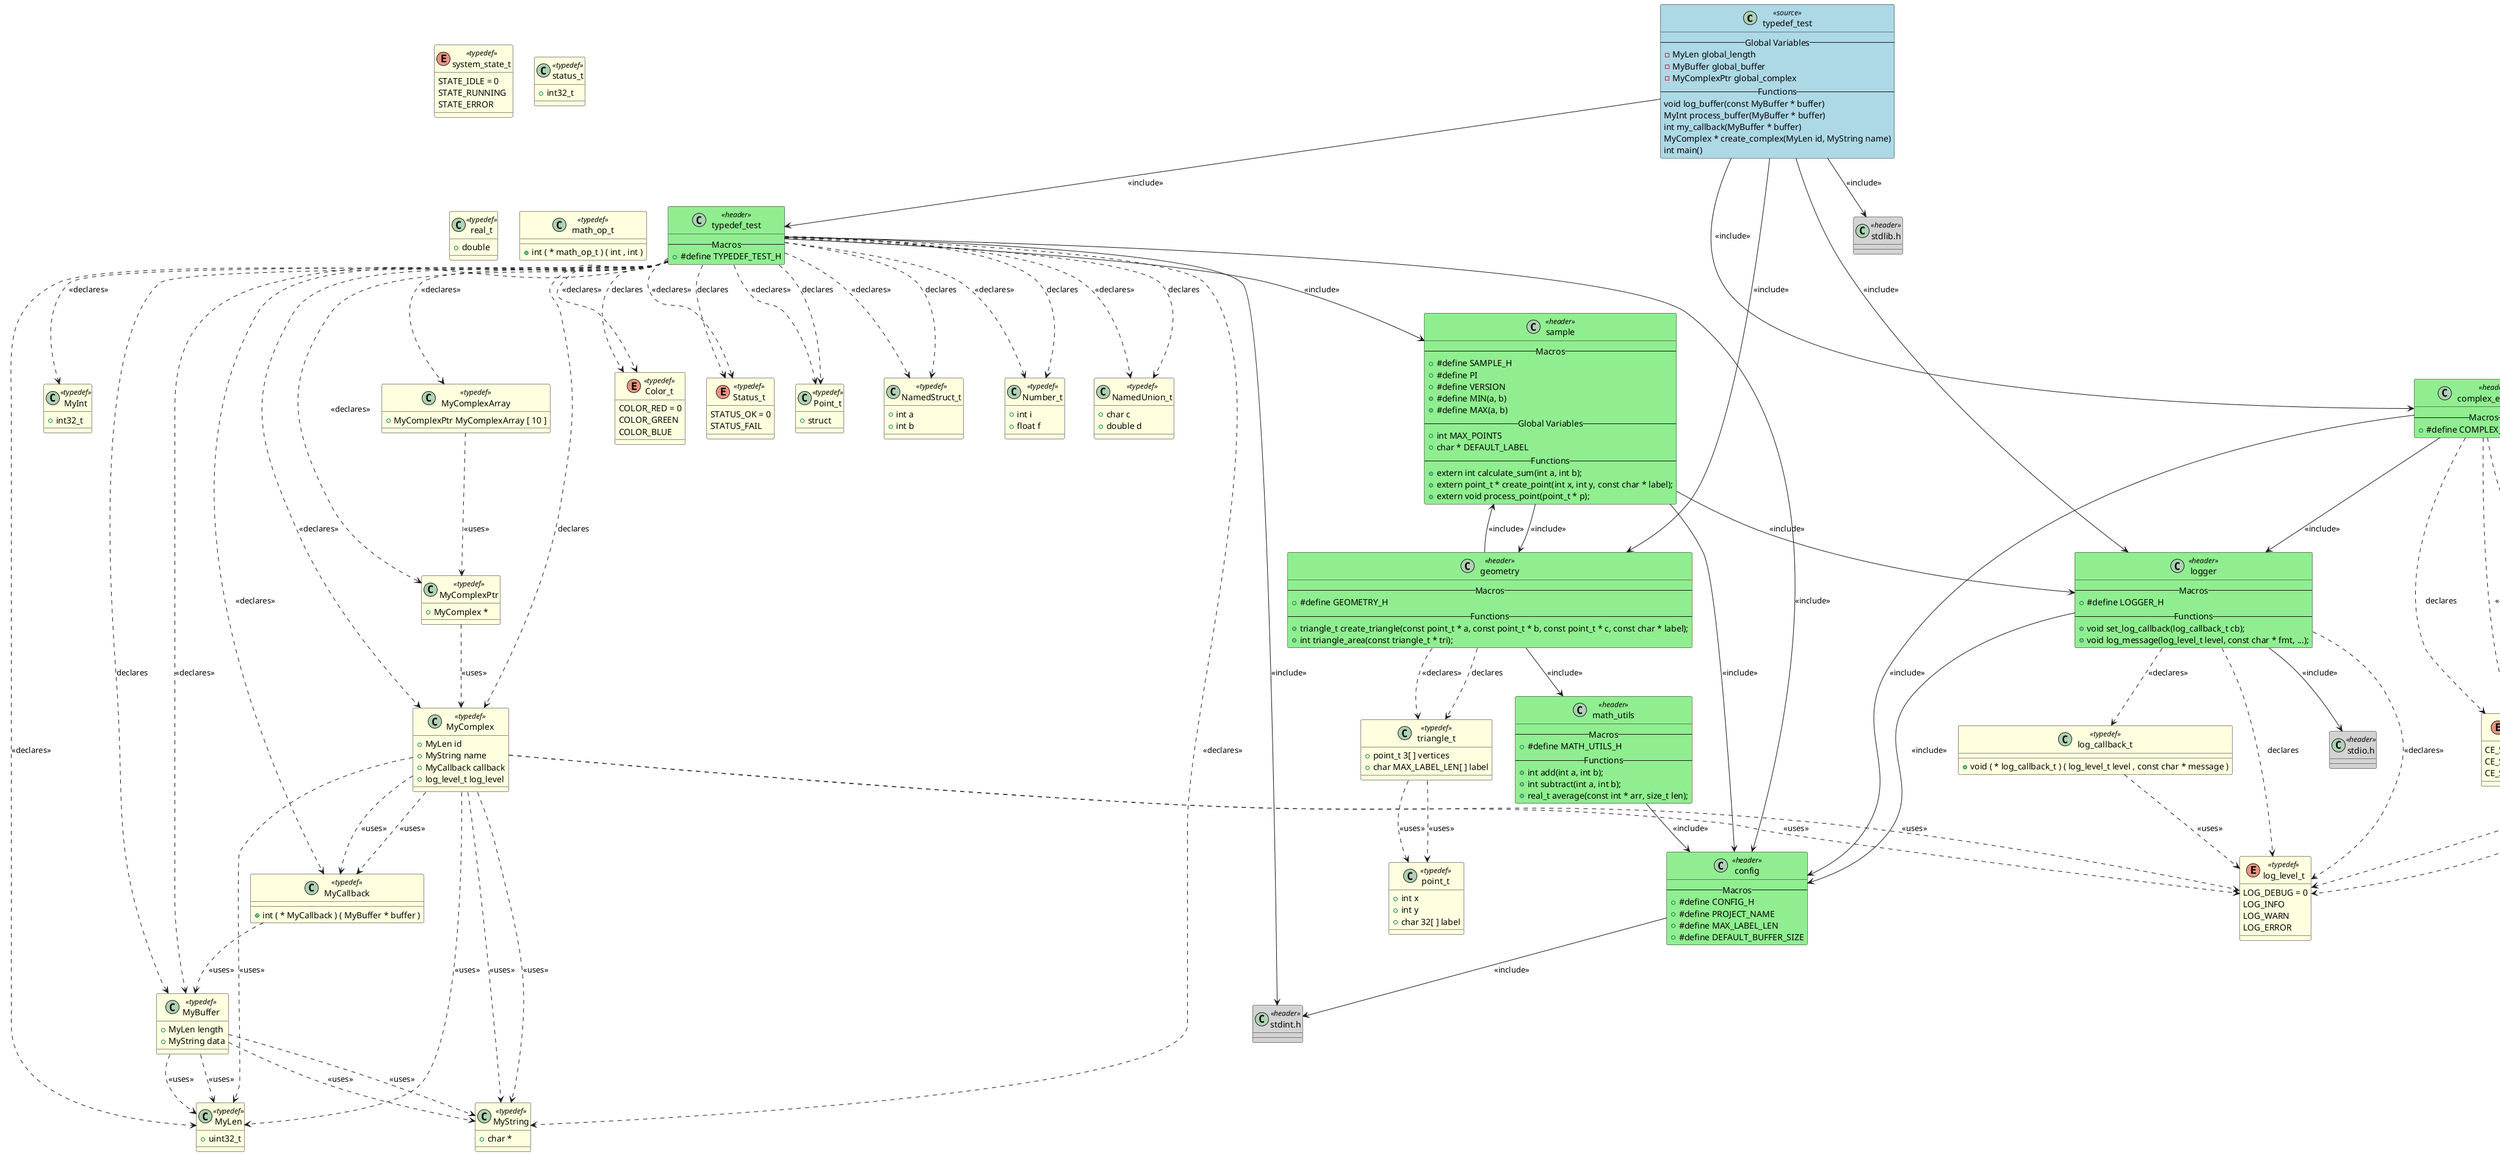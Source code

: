 @startuml typedef_test

class "typedef_test" as TYPEDEF_TEST <<source>> #LightBlue
{
    -- Global Variables --
    - MyLen global_length
    - MyBuffer global_buffer
    - MyComplexPtr global_complex
    -- Functions --
    void log_buffer(const MyBuffer * buffer)
    MyInt process_buffer(MyBuffer * buffer)
    int my_callback(MyBuffer * buffer)
    MyComplex * create_complex(MyLen id, MyString name)
    int main()
}

class "typedef_test" as HEADER_TYPEDEF_TEST <<header>> #LightGreen
{
    -- Macros --
    + #define TYPEDEF_TEST_H
}
class "complex_example" as HEADER_COMPLEX_EXAMPLE <<header>> #LightGreen
{
    -- Macros --
    + #define COMPLEX_EXAMPLE_H
}
class "geometry" as HEADER_GEOMETRY <<header>> #LightGreen
{
    -- Macros --
    + #define GEOMETRY_H
    -- Functions --
    + triangle_t create_triangle(const point_t * a, const point_t * b, const point_t * c, const char * label);
    + int triangle_area(const triangle_t * tri);
}
class "logger" as HEADER_LOGGER <<header>> #LightGreen
{
    -- Macros --
    + #define LOGGER_H
    -- Functions --
    + void set_log_callback(log_callback_t cb);
    + void log_message(log_level_t level, const char * fmt, ...);
}
class "stdlib.h" as HEADER_STDLIB <<header>> #LightGray
{
}

class "sample" as HEADER_SAMPLE <<header>> #LightGreen
{
    -- Macros --
    + #define SAMPLE_H
    + #define PI
    + #define VERSION
    + #define MIN(a, b)
    + #define MAX(a, b)
    -- Global Variables --
    + int MAX_POINTS
    + char * DEFAULT_LABEL
    -- Functions --
    + extern int calculate_sum(int a, int b);
    + extern point_t * create_point(int x, int y, const char * label);
    + extern void process_point(point_t * p);
}
class "config" as HEADER_CONFIG <<header>> #LightGreen
{
    -- Macros --
    + #define CONFIG_H
    + #define PROJECT_NAME
    + #define MAX_LABEL_LEN
    + #define DEFAULT_BUFFER_SIZE
}
class "stdint.h" as HEADER_STDINT <<header>> #LightGray
{
}

class "math_utils" as HEADER_MATH_UTILS <<header>> #LightGreen
{
    -- Macros --
    + #define MATH_UTILS_H
    -- Functions --
    + int add(int a, int b);
    + int subtract(int a, int b);
    + real_t average(const int * arr, size_t len);
}
class "stdio.h" as HEADER_STDIO <<header>> #LightGray
{
}

class "MyLen" as TYPEDEF_MyLen <<typedef>> #LightYellow
{
    + uint32_t
}

class "MyInt" as TYPEDEF_MyInt <<typedef>> #LightYellow
{
    + int32_t
}

class "MyString" as TYPEDEF_MyString <<typedef>> #LightYellow
{
    + char *
}

class "MyBuffer" as TYPEDEF_MyBuffer <<typedef>> #LightYellow
{
    + MyLen length
    + MyString data
}

class "MyCallback" as TYPEDEF_MyCallback <<typedef>> #LightYellow
{
    + int ( * MyCallback ) ( MyBuffer * buffer )
}

class "MyComplex" as TYPEDEF_MyComplex <<typedef>> #LightYellow
{
    + MyLen id
    + MyString name
    + MyCallback callback
    + log_level_t log_level
}

class "MyComplexPtr" as TYPEDEF_MyComplexPtr <<typedef>> #LightYellow
{
    + MyComplex *
}

enum "Color_t" as TYPEDEF_Color_t <<typedef>> #LightYellow
{
    COLOR_RED = 0
    COLOR_GREEN
    COLOR_BLUE
}

enum "Status_t" as TYPEDEF_Status_t <<typedef>> #LightYellow
{
    STATUS_OK = 0
    STATUS_FAIL
}

class "Point_t" as TYPEDEF_Point_t <<typedef>> #LightYellow
{
    + struct
}

class "NamedStruct_t" as TYPEDEF_NamedStruct_t <<typedef>> #LightYellow
{
    + int a
    + int b
}

class "Number_t" as TYPEDEF_Number_t <<typedef>> #LightYellow
{
    + int i
    + float f
}

class "NamedUnion_t" as TYPEDEF_NamedUnion_t <<typedef>> #LightYellow
{
    + char c
    + double d
}

class "MyComplexArray" as TYPEDEF_MyComplexArray <<typedef>> #LightYellow
{
    + MyComplexPtr MyComplexArray [ 10 ]
}

class "point_t" as TYPEDEF_point_t <<typedef>> #LightYellow
{
    + int x
    + int y
    + char 32[ ] label
}

enum "system_state_t" as TYPEDEF_system_state_t <<typedef>> #LightYellow
{
    STATE_IDLE = 0
    STATE_RUNNING
    STATE_ERROR
}

class "id_t" as TYPEDEF_id_t <<typedef>> #LightYellow
{
    + uint32_t
}

class "status_t" as TYPEDEF_status_t <<typedef>> #LightYellow
{
    + int32_t
}

enum "log_level_t" as TYPEDEF_log_level_t <<typedef>> #LightYellow
{
    LOG_DEBUG = 0
    LOG_INFO
    LOG_WARN
    LOG_ERROR
}

class "log_callback_t" as TYPEDEF_log_callback_t <<typedef>> #LightYellow
{
    + void ( * log_callback_t ) ( log_level_t level , const char * message )
}

class "NestedInfo_t" as TYPEDEF_NestedInfo_t <<typedef>> #LightYellow
{
    + id_t id
    + char MAX_LABEL_LEN[ ] description
    + log_level_t log_level
}

enum "CE_Status_t" as TYPEDEF_CE_Status_t <<typedef>> #LightYellow
{
    CE_STATUS_OK = 0
    CE_STATUS_WARN
    CE_STATUS_FAIL
}

class "ComplexExample_t" as TYPEDEF_ComplexExample_t <<typedef>> #LightYellow
{
    + NestedInfo_t info
    + CE_Status_t status
    + int 5[ ] values
}

class "triangle_t" as TYPEDEF_triangle_t <<typedef>> #LightYellow
{
    + point_t 3[ ] vertices
    + char MAX_LABEL_LEN[ ] label
}

class "real_t" as TYPEDEF_real_t <<typedef>> #LightYellow
{
    + double
}

class "math_op_t" as TYPEDEF_math_op_t <<typedef>> #LightYellow
{
    + int ( * math_op_t ) ( int , int )
}

TYPEDEF_TEST --> HEADER_TYPEDEF_TEST : <<include>>
TYPEDEF_TEST --> HEADER_COMPLEX_EXAMPLE : <<include>>
TYPEDEF_TEST --> HEADER_GEOMETRY : <<include>>
TYPEDEF_TEST --> HEADER_LOGGER : <<include>>
TYPEDEF_TEST --> HEADER_STDLIB : <<include>>
HEADER_TYPEDEF_TEST --> HEADER_STDINT : <<include>>
HEADER_TYPEDEF_TEST --> HEADER_SAMPLE : <<include>>
HEADER_TYPEDEF_TEST --> HEADER_CONFIG : <<include>>
HEADER_COMPLEX_EXAMPLE --> HEADER_CONFIG : <<include>>
HEADER_COMPLEX_EXAMPLE --> HEADER_LOGGER : <<include>>
HEADER_GEOMETRY --> HEADER_SAMPLE : <<include>>
HEADER_GEOMETRY --> HEADER_MATH_UTILS : <<include>>
HEADER_LOGGER --> HEADER_STDIO : <<include>>
HEADER_LOGGER --> HEADER_CONFIG : <<include>>
HEADER_CONFIG --> HEADER_STDINT : <<include>>
HEADER_MATH_UTILS --> HEADER_CONFIG : <<include>>
HEADER_SAMPLE --> HEADER_CONFIG : <<include>>
HEADER_SAMPLE --> HEADER_GEOMETRY : <<include>>
HEADER_SAMPLE --> HEADER_LOGGER : <<include>>
HEADER_TYPEDEF_TEST ..> TYPEDEF_MyBuffer : declares
HEADER_TYPEDEF_TEST ..> TYPEDEF_MyComplex : declares
HEADER_TYPEDEF_TEST ..> TYPEDEF_Color_t : declares
HEADER_TYPEDEF_TEST ..> TYPEDEF_Status_t : declares
HEADER_TYPEDEF_TEST ..> TYPEDEF_Point_t : declares
HEADER_TYPEDEF_TEST ..> TYPEDEF_NamedStruct_t : declares
HEADER_TYPEDEF_TEST ..> TYPEDEF_Number_t : declares
HEADER_TYPEDEF_TEST ..> TYPEDEF_NamedUnion_t : declares
HEADER_COMPLEX_EXAMPLE ..> TYPEDEF_NestedInfo_t : declares
HEADER_COMPLEX_EXAMPLE ..> TYPEDEF_CE_Status_t : declares
HEADER_COMPLEX_EXAMPLE ..> TYPEDEF_ComplexExample_t : declares
HEADER_GEOMETRY ..> TYPEDEF_triangle_t : declares
HEADER_LOGGER ..> TYPEDEF_log_level_t : declares
TYPEDEF_MyBuffer ..> TYPEDEF_MyLen : <<uses>>
TYPEDEF_MyBuffer ..> TYPEDEF_MyString : <<uses>>
TYPEDEF_MyComplex ..> TYPEDEF_MyLen : <<uses>>
TYPEDEF_MyComplex ..> TYPEDEF_MyString : <<uses>>
TYPEDEF_MyComplex ..> TYPEDEF_MyCallback : <<uses>>
TYPEDEF_MyComplex ..> TYPEDEF_log_level_t : <<uses>>
TYPEDEF_MyBuffer ..> TYPEDEF_MyLen : <<uses>>
TYPEDEF_MyBuffer ..> TYPEDEF_MyString : <<uses>>
TYPEDEF_MyCallback ..> TYPEDEF_MyBuffer : <<uses>>
TYPEDEF_MyComplex ..> TYPEDEF_MyLen : <<uses>>
TYPEDEF_MyComplex ..> TYPEDEF_MyString : <<uses>>
TYPEDEF_MyComplex ..> TYPEDEF_MyCallback : <<uses>>
TYPEDEF_MyComplex ..> TYPEDEF_log_level_t : <<uses>>
TYPEDEF_MyComplexPtr ..> TYPEDEF_MyComplex : <<uses>>
TYPEDEF_MyComplexArray ..> TYPEDEF_MyComplexPtr : <<uses>>
TYPEDEF_triangle_t ..> TYPEDEF_point_t : <<uses>>
TYPEDEF_triangle_t ..> TYPEDEF_point_t : <<uses>>
TYPEDEF_log_callback_t ..> TYPEDEF_log_level_t : <<uses>>
TYPEDEF_NestedInfo_t ..> TYPEDEF_id_t : <<uses>>
TYPEDEF_NestedInfo_t ..> TYPEDEF_log_level_t : <<uses>>
TYPEDEF_ComplexExample_t ..> TYPEDEF_NestedInfo_t : <<uses>>
TYPEDEF_ComplexExample_t ..> TYPEDEF_CE_Status_t : <<uses>>
TYPEDEF_NestedInfo_t ..> TYPEDEF_id_t : <<uses>>
TYPEDEF_NestedInfo_t ..> TYPEDEF_log_level_t : <<uses>>
TYPEDEF_ComplexExample_t ..> TYPEDEF_NestedInfo_t : <<uses>>
TYPEDEF_ComplexExample_t ..> TYPEDEF_CE_Status_t : <<uses>>
HEADER_TYPEDEF_TEST ..> TYPEDEF_MyLen : <<declares>>
HEADER_TYPEDEF_TEST ..> TYPEDEF_MyInt : <<declares>>
HEADER_TYPEDEF_TEST ..> TYPEDEF_MyString : <<declares>>
HEADER_TYPEDEF_TEST ..> TYPEDEF_MyBuffer : <<declares>>
HEADER_TYPEDEF_TEST ..> TYPEDEF_MyCallback : <<declares>>
HEADER_TYPEDEF_TEST ..> TYPEDEF_MyComplex : <<declares>>
HEADER_TYPEDEF_TEST ..> TYPEDEF_MyComplexPtr : <<declares>>
HEADER_TYPEDEF_TEST ..> TYPEDEF_Color_t : <<declares>>
HEADER_TYPEDEF_TEST ..> TYPEDEF_Status_t : <<declares>>
HEADER_TYPEDEF_TEST ..> TYPEDEF_Point_t : <<declares>>
HEADER_TYPEDEF_TEST ..> TYPEDEF_NamedStruct_t : <<declares>>
HEADER_TYPEDEF_TEST ..> TYPEDEF_Number_t : <<declares>>
HEADER_TYPEDEF_TEST ..> TYPEDEF_NamedUnion_t : <<declares>>
HEADER_TYPEDEF_TEST ..> TYPEDEF_MyComplexArray : <<declares>>
HEADER_COMPLEX_EXAMPLE ..> TYPEDEF_NestedInfo_t : <<declares>>
HEADER_COMPLEX_EXAMPLE ..> TYPEDEF_CE_Status_t : <<declares>>
HEADER_COMPLEX_EXAMPLE ..> TYPEDEF_ComplexExample_t : <<declares>>
HEADER_GEOMETRY ..> TYPEDEF_triangle_t : <<declares>>
HEADER_LOGGER ..> TYPEDEF_log_level_t : <<declares>>
HEADER_LOGGER ..> TYPEDEF_log_callback_t : <<declares>>

@enduml
